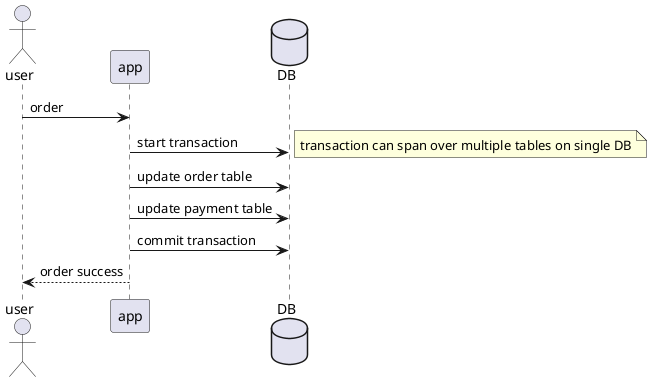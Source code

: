 @startuml
'https://plantuml.com/sequence-diagram


actor user as user
participant app as app
database DB as db



user -> app: order
app -> db: start transaction
note right
transaction can span over multiple tables on single DB
end note
app -> db: update order table
app -> db: update payment table
app -> db: commit transaction
app --> user: order success


@enduml